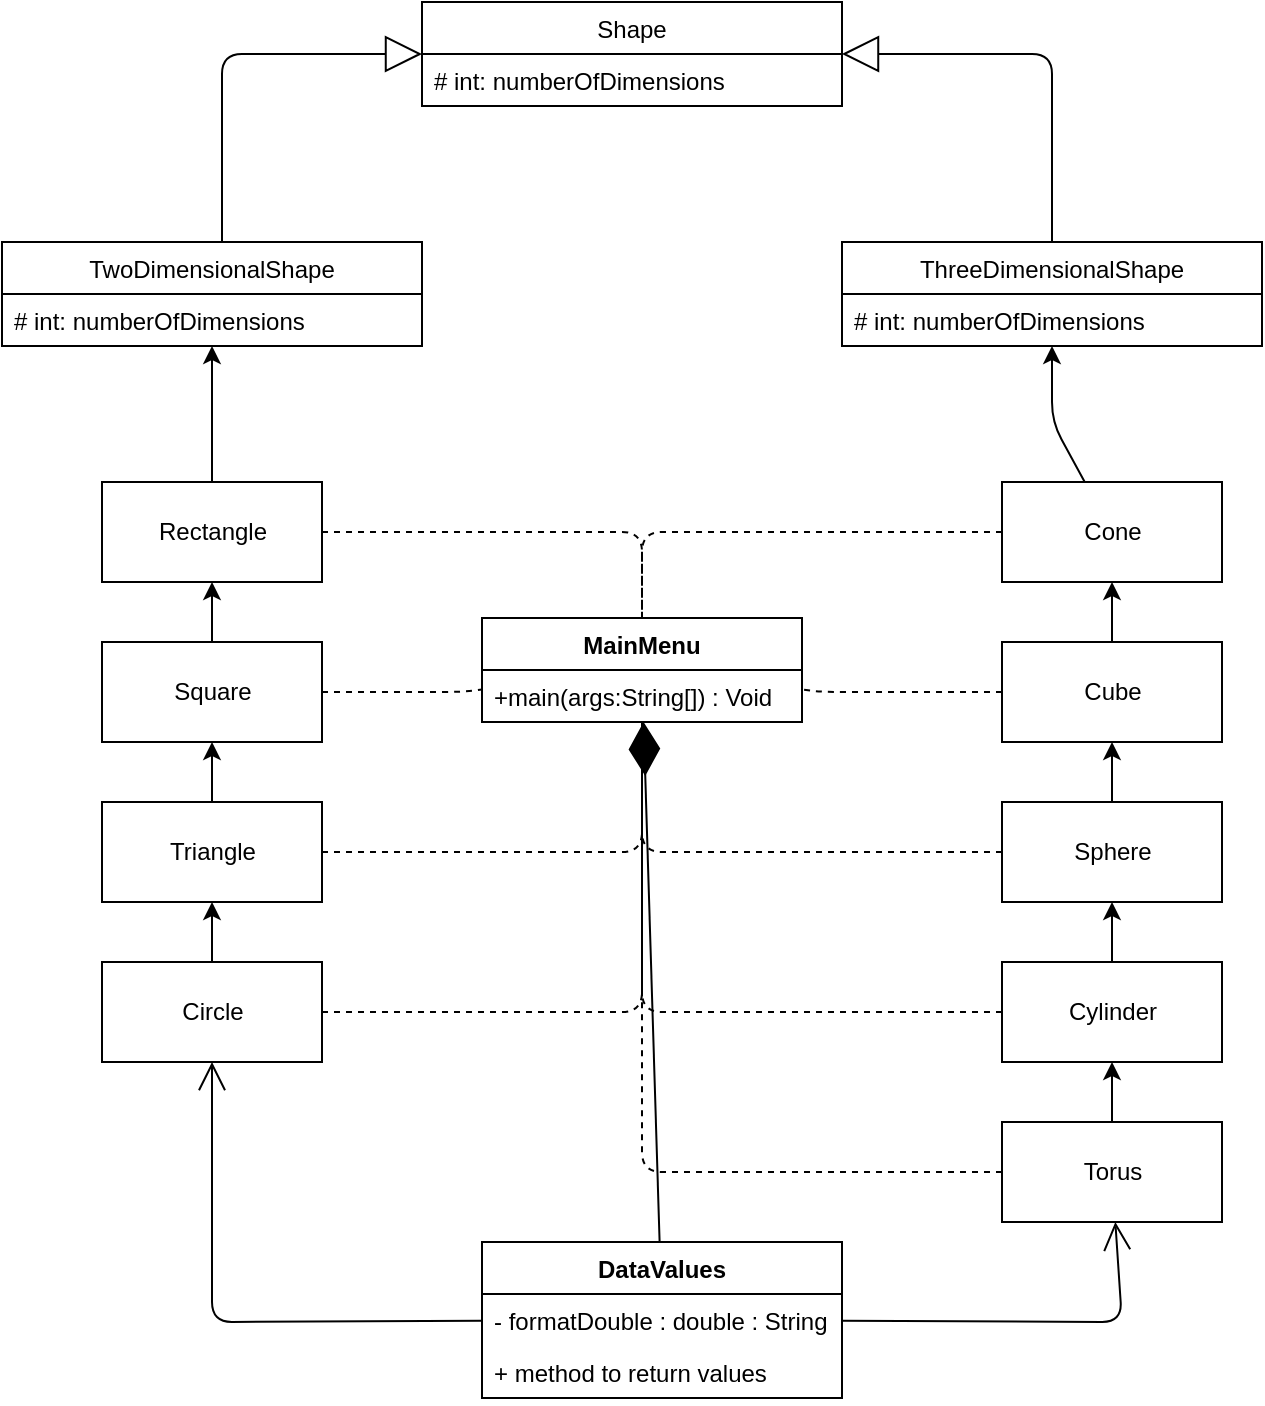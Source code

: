<mxfile>
    <diagram id="43DB-VEL97SzryAKxGKC" name="Page-1">
        <mxGraphModel dx="624" dy="1144" grid="1" gridSize="10" guides="1" tooltips="1" connect="1" arrows="1" fold="1" page="1" pageScale="1" pageWidth="850" pageHeight="1100" math="0" shadow="0">
            <root>
                <mxCell id="0"/>
                <mxCell id="1" parent="0"/>
                <mxCell id="24" value="Shape" style="swimlane;fontStyle=0;childLayout=stackLayout;horizontal=1;startSize=26;fillColor=none;horizontalStack=0;resizeParent=1;resizeParentMax=0;resizeLast=0;collapsible=1;marginBottom=0;" parent="1" vertex="1">
                    <mxGeometry x="300" y="40" width="210" height="52" as="geometry"/>
                </mxCell>
                <mxCell id="25" value="# int: numberOfDimensions" style="text;strokeColor=none;fillColor=none;align=left;verticalAlign=top;spacingLeft=4;spacingRight=4;overflow=hidden;rotatable=0;points=[[0,0.5],[1,0.5]];portConstraint=eastwest;" parent="24" vertex="1">
                    <mxGeometry y="26" width="210" height="26" as="geometry"/>
                </mxCell>
                <mxCell id="63" style="edgeStyle=none;html=1;" parent="1" source="28" target="45" edge="1">
                    <mxGeometry relative="1" as="geometry"/>
                </mxCell>
                <mxCell id="78" style="edgeStyle=none;html=1;dashed=1;endArrow=none;endFill=0;" parent="1" source="28" target="34" edge="1">
                    <mxGeometry relative="1" as="geometry">
                        <Array as="points">
                            <mxPoint x="410" y="545"/>
                        </Array>
                    </mxGeometry>
                </mxCell>
                <mxCell id="28" value="Circle" style="html=1;" parent="1" vertex="1">
                    <mxGeometry x="140" y="520" width="110" height="50" as="geometry"/>
                </mxCell>
                <mxCell id="34" value="MainMenu" style="swimlane;fontStyle=1;align=center;verticalAlign=top;childLayout=stackLayout;horizontal=1;startSize=26;horizontalStack=0;resizeParent=1;resizeParentMax=0;resizeLast=0;collapsible=1;marginBottom=0;" parent="1" vertex="1">
                    <mxGeometry x="330" y="348" width="160" height="52" as="geometry"/>
                </mxCell>
                <mxCell id="95" value="+main(args:String[]) : Void" style="text;strokeColor=none;fillColor=none;align=left;verticalAlign=top;spacingLeft=4;spacingRight=4;overflow=hidden;rotatable=0;points=[[0,0.5],[1,0.5]];portConstraint=eastwest;" vertex="1" parent="34">
                    <mxGeometry y="26" width="160" height="26" as="geometry"/>
                </mxCell>
                <mxCell id="66" style="edgeStyle=none;html=1;" parent="1" source="38" target="47" edge="1">
                    <mxGeometry relative="1" as="geometry">
                        <Array as="points">
                            <mxPoint x="615" y="250"/>
                        </Array>
                    </mxGeometry>
                </mxCell>
                <mxCell id="73" style="edgeStyle=none;html=1;dashed=1;endArrow=none;endFill=0;" parent="1" source="38" target="34" edge="1">
                    <mxGeometry relative="1" as="geometry">
                        <Array as="points">
                            <mxPoint x="410" y="305"/>
                        </Array>
                    </mxGeometry>
                </mxCell>
                <mxCell id="38" value="Cone" style="html=1;" parent="1" vertex="1">
                    <mxGeometry x="590" y="280" width="110" height="50" as="geometry"/>
                </mxCell>
                <mxCell id="67" style="edgeStyle=none;html=1;entryX=0.5;entryY=1;entryDx=0;entryDy=0;" parent="1" source="39" target="38" edge="1">
                    <mxGeometry relative="1" as="geometry"/>
                </mxCell>
                <mxCell id="74" style="edgeStyle=none;html=1;dashed=1;endArrow=none;endFill=0;" parent="1" source="39" target="34" edge="1">
                    <mxGeometry relative="1" as="geometry">
                        <mxPoint x="490" y="385" as="targetPoint"/>
                        <Array as="points">
                            <mxPoint x="500" y="385"/>
                        </Array>
                    </mxGeometry>
                </mxCell>
                <mxCell id="39" value="Cube" style="html=1;" parent="1" vertex="1">
                    <mxGeometry x="590" y="360" width="110" height="50" as="geometry"/>
                </mxCell>
                <mxCell id="69" style="edgeStyle=none;html=1;entryX=0.5;entryY=1;entryDx=0;entryDy=0;" parent="1" source="40" target="42" edge="1">
                    <mxGeometry relative="1" as="geometry"/>
                </mxCell>
                <mxCell id="79" style="edgeStyle=none;html=1;dashed=1;endArrow=none;endFill=0;" parent="1" source="40" target="34" edge="1">
                    <mxGeometry relative="1" as="geometry">
                        <Array as="points">
                            <mxPoint x="410" y="545"/>
                        </Array>
                    </mxGeometry>
                </mxCell>
                <mxCell id="40" value="Cylinder" style="html=1;" parent="1" vertex="1">
                    <mxGeometry x="590" y="520" width="110" height="50" as="geometry"/>
                </mxCell>
                <mxCell id="64" style="edgeStyle=none;html=1;exitX=0.5;exitY=0;exitDx=0;exitDy=0;" parent="1" source="41" target="49" edge="1">
                    <mxGeometry relative="1" as="geometry"/>
                </mxCell>
                <mxCell id="72" style="html=1;dashed=1;endArrow=none;endFill=0;" parent="1" source="41" target="34" edge="1">
                    <mxGeometry relative="1" as="geometry">
                        <mxPoint x="420" y="305" as="targetPoint"/>
                        <Array as="points">
                            <mxPoint x="410" y="305"/>
                        </Array>
                    </mxGeometry>
                </mxCell>
                <mxCell id="41" value="Rectangle" style="html=1;" parent="1" vertex="1">
                    <mxGeometry x="140" y="280" width="110" height="50" as="geometry"/>
                </mxCell>
                <mxCell id="68" style="edgeStyle=none;html=1;entryX=0.5;entryY=1;entryDx=0;entryDy=0;" parent="1" source="42" target="39" edge="1">
                    <mxGeometry relative="1" as="geometry"/>
                </mxCell>
                <mxCell id="75" style="edgeStyle=none;html=1;exitX=0;exitY=0.5;exitDx=0;exitDy=0;dashed=1;endArrow=none;endFill=0;" parent="1" source="42" target="34" edge="1">
                    <mxGeometry relative="1" as="geometry">
                        <mxPoint x="480" y="465" as="targetPoint"/>
                        <Array as="points">
                            <mxPoint x="410" y="465"/>
                        </Array>
                    </mxGeometry>
                </mxCell>
                <mxCell id="42" value="Sphere" style="html=1;" parent="1" vertex="1">
                    <mxGeometry x="590" y="440" width="110" height="50" as="geometry"/>
                </mxCell>
                <mxCell id="60" style="edgeStyle=none;html=1;" parent="1" source="43" target="41" edge="1">
                    <mxGeometry relative="1" as="geometry"/>
                </mxCell>
                <mxCell id="76" style="edgeStyle=none;html=1;dashed=1;endArrow=none;endFill=0;" parent="1" source="43" target="34" edge="1">
                    <mxGeometry relative="1" as="geometry">
                        <mxPoint x="350" y="385" as="targetPoint"/>
                        <Array as="points">
                            <mxPoint x="320" y="385"/>
                        </Array>
                    </mxGeometry>
                </mxCell>
                <mxCell id="43" value="Square" style="html=1;" parent="1" vertex="1">
                    <mxGeometry x="140" y="360" width="110" height="50" as="geometry"/>
                </mxCell>
                <mxCell id="70" style="edgeStyle=none;html=1;entryX=0.5;entryY=1;entryDx=0;entryDy=0;" parent="1" source="44" target="40" edge="1">
                    <mxGeometry relative="1" as="geometry"/>
                </mxCell>
                <mxCell id="80" style="edgeStyle=none;html=1;dashed=1;endArrow=none;endFill=0;" parent="1" source="44" target="34" edge="1">
                    <mxGeometry relative="1" as="geometry">
                        <Array as="points">
                            <mxPoint x="410" y="625"/>
                        </Array>
                    </mxGeometry>
                </mxCell>
                <mxCell id="44" value="Torus" style="html=1;" parent="1" vertex="1">
                    <mxGeometry x="590" y="600" width="110" height="50" as="geometry"/>
                </mxCell>
                <mxCell id="61" style="edgeStyle=none;html=1;exitX=0.5;exitY=0;exitDx=0;exitDy=0;entryX=0.5;entryY=1;entryDx=0;entryDy=0;" parent="1" source="45" target="43" edge="1">
                    <mxGeometry relative="1" as="geometry"/>
                </mxCell>
                <mxCell id="77" style="edgeStyle=none;html=1;dashed=1;endArrow=none;endFill=0;" parent="1" source="45" target="34" edge="1">
                    <mxGeometry relative="1" as="geometry">
                        <mxPoint x="370" y="465" as="targetPoint"/>
                        <Array as="points">
                            <mxPoint x="410" y="465"/>
                        </Array>
                    </mxGeometry>
                </mxCell>
                <mxCell id="45" value="Triangle" style="html=1;" parent="1" vertex="1">
                    <mxGeometry x="140" y="440" width="110" height="50" as="geometry"/>
                </mxCell>
                <mxCell id="47" value="ThreeDimensionalShape" style="swimlane;fontStyle=0;childLayout=stackLayout;horizontal=1;startSize=26;fillColor=none;horizontalStack=0;resizeParent=1;resizeParentMax=0;resizeLast=0;collapsible=1;marginBottom=0;" parent="1" vertex="1">
                    <mxGeometry x="510" y="160" width="210" height="52" as="geometry"/>
                </mxCell>
                <mxCell id="48" value="# int: numberOfDimensions" style="text;strokeColor=none;fillColor=none;align=left;verticalAlign=top;spacingLeft=4;spacingRight=4;overflow=hidden;rotatable=0;points=[[0,0.5],[1,0.5]];portConstraint=eastwest;" parent="47" vertex="1">
                    <mxGeometry y="26" width="210" height="26" as="geometry"/>
                </mxCell>
                <mxCell id="49" value="TwoDimensionalShape" style="swimlane;fontStyle=0;childLayout=stackLayout;horizontal=1;startSize=26;fillColor=none;horizontalStack=0;resizeParent=1;resizeParentMax=0;resizeLast=0;collapsible=1;marginBottom=0;" parent="1" vertex="1">
                    <mxGeometry x="90" y="160" width="210" height="52" as="geometry"/>
                </mxCell>
                <mxCell id="50" value="# int: numberOfDimensions" style="text;strokeColor=none;fillColor=none;align=left;verticalAlign=top;spacingLeft=4;spacingRight=4;overflow=hidden;rotatable=0;points=[[0,0.5],[1,0.5]];portConstraint=eastwest;" parent="49" vertex="1">
                    <mxGeometry y="26" width="210" height="26" as="geometry"/>
                </mxCell>
                <mxCell id="54" value="" style="endArrow=block;endSize=16;endFill=0;html=1;" parent="1" edge="1">
                    <mxGeometry width="160" relative="1" as="geometry">
                        <mxPoint x="200" y="160" as="sourcePoint"/>
                        <mxPoint x="300" y="66" as="targetPoint"/>
                        <Array as="points">
                            <mxPoint x="200" y="66"/>
                        </Array>
                    </mxGeometry>
                </mxCell>
                <mxCell id="55" value="" style="endArrow=block;endSize=16;endFill=0;html=1;entryX=1;entryY=0.5;entryDx=0;entryDy=0;" parent="1" source="47" target="24" edge="1">
                    <mxGeometry width="160" relative="1" as="geometry">
                        <mxPoint x="620" y="100" as="sourcePoint"/>
                        <mxPoint x="615" y="66" as="targetPoint"/>
                        <Array as="points">
                            <mxPoint x="615" y="66"/>
                        </Array>
                    </mxGeometry>
                </mxCell>
                <mxCell id="82" value="DataValues" style="swimlane;fontStyle=1;align=center;verticalAlign=top;childLayout=stackLayout;horizontal=1;startSize=26;horizontalStack=0;resizeParent=1;resizeParentMax=0;resizeLast=0;collapsible=1;marginBottom=0;" vertex="1" parent="1">
                    <mxGeometry x="330" y="660" width="180" height="78" as="geometry"/>
                </mxCell>
                <mxCell id="96" value="- formatDouble : double : String" style="text;strokeColor=none;fillColor=none;align=left;verticalAlign=top;spacingLeft=4;spacingRight=4;overflow=hidden;rotatable=0;points=[[0,0.5],[1,0.5]];portConstraint=eastwest;" vertex="1" parent="82">
                    <mxGeometry y="26" width="180" height="26" as="geometry"/>
                </mxCell>
                <mxCell id="85" value="+ method to return values" style="text;strokeColor=none;fillColor=none;align=left;verticalAlign=top;spacingLeft=4;spacingRight=4;overflow=hidden;rotatable=0;points=[[0,0.5],[1,0.5]];portConstraint=eastwest;" vertex="1" parent="82">
                    <mxGeometry y="52" width="180" height="26" as="geometry"/>
                </mxCell>
                <mxCell id="92" value="" style="endArrow=open;endFill=1;endSize=12;html=1;" edge="1" parent="1" source="82" target="28">
                    <mxGeometry width="160" relative="1" as="geometry">
                        <mxPoint x="170" y="810" as="sourcePoint"/>
                        <mxPoint x="330" y="810" as="targetPoint"/>
                        <Array as="points">
                            <mxPoint x="195" y="700"/>
                        </Array>
                    </mxGeometry>
                </mxCell>
                <mxCell id="93" value="" style="endArrow=open;endFill=1;endSize=12;html=1;" edge="1" parent="1" source="82" target="44">
                    <mxGeometry width="160" relative="1" as="geometry">
                        <mxPoint x="510" y="710" as="sourcePoint"/>
                        <mxPoint x="670" y="710" as="targetPoint"/>
                        <Array as="points">
                            <mxPoint x="650" y="700"/>
                        </Array>
                    </mxGeometry>
                </mxCell>
                <mxCell id="97" value="" style="endArrow=diamondThin;endFill=1;endSize=24;html=1;" edge="1" parent="1" source="82" target="34">
                    <mxGeometry width="160" relative="1" as="geometry">
                        <mxPoint x="340" y="580" as="sourcePoint"/>
                        <mxPoint x="500" y="580" as="targetPoint"/>
                    </mxGeometry>
                </mxCell>
            </root>
        </mxGraphModel>
    </diagram>
</mxfile>